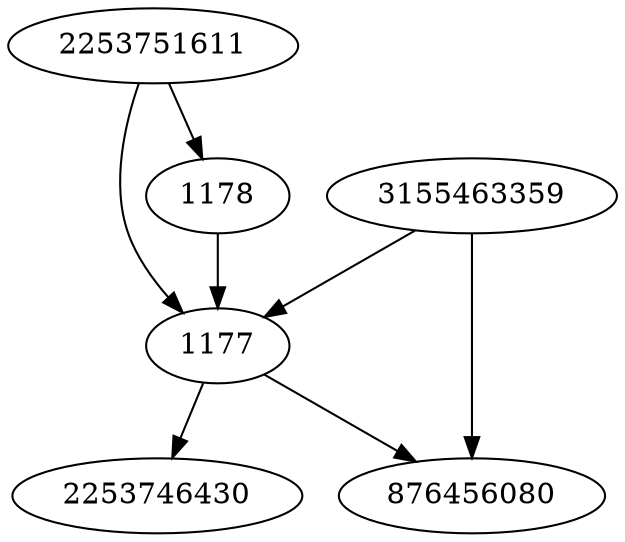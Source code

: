 strict digraph  {
876456080;
1177;
1178;
2253751611;
2253746430;
3155463359;
1177 -> 876456080;
1177 -> 2253746430;
1178 -> 1177;
2253751611 -> 1177;
2253751611 -> 1178;
3155463359 -> 1177;
3155463359 -> 876456080;
}
